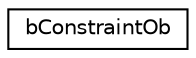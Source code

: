 digraph G
{
  edge [fontname="Helvetica",fontsize="10",labelfontname="Helvetica",labelfontsize="10"];
  node [fontname="Helvetica",fontsize="10",shape=record];
  rankdir=LR;
  Node1 [label="bConstraintOb",height=0.2,width=0.4,color="black", fillcolor="white", style="filled",URL="$d0/d58/structbConstraintOb.html"];
}
